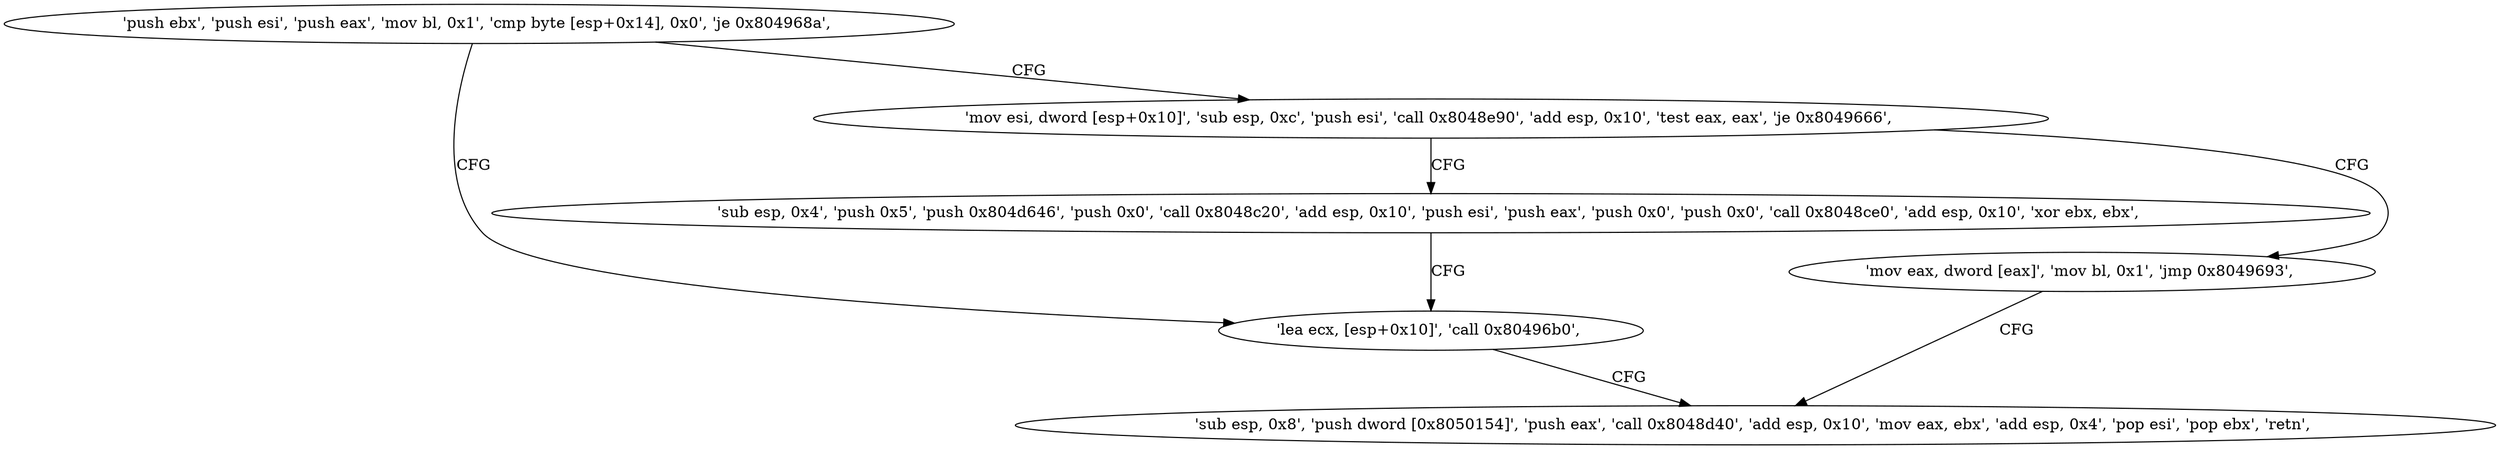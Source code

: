 digraph "func" {
"134518336" [label = "'push ebx', 'push esi', 'push eax', 'mov bl, 0x1', 'cmp byte [esp+0x14], 0x0', 'je 0x804968a', " ]
"134518410" [label = "'lea ecx, [esp+0x10]', 'call 0x80496b0', " ]
"134518348" [label = "'mov esi, dword [esp+0x10]', 'sub esp, 0xc', 'push esi', 'call 0x8048e90', 'add esp, 0x10', 'test eax, eax', 'je 0x8049666', " ]
"134518419" [label = "'sub esp, 0x8', 'push dword [0x8050154]', 'push eax', 'call 0x8048d40', 'add esp, 0x10', 'mov eax, ebx', 'add esp, 0x4', 'pop esi', 'pop ebx', 'retn', " ]
"134518374" [label = "'sub esp, 0x4', 'push 0x5', 'push 0x804d646', 'push 0x0', 'call 0x8048c20', 'add esp, 0x10', 'push esi', 'push eax', 'push 0x0', 'push 0x0', 'call 0x8048ce0', 'add esp, 0x10', 'xor ebx, ebx', " ]
"134518368" [label = "'mov eax, dword [eax]', 'mov bl, 0x1', 'jmp 0x8049693', " ]
"134518336" -> "134518410" [ label = "CFG" ]
"134518336" -> "134518348" [ label = "CFG" ]
"134518410" -> "134518419" [ label = "CFG" ]
"134518348" -> "134518374" [ label = "CFG" ]
"134518348" -> "134518368" [ label = "CFG" ]
"134518374" -> "134518410" [ label = "CFG" ]
"134518368" -> "134518419" [ label = "CFG" ]
}
